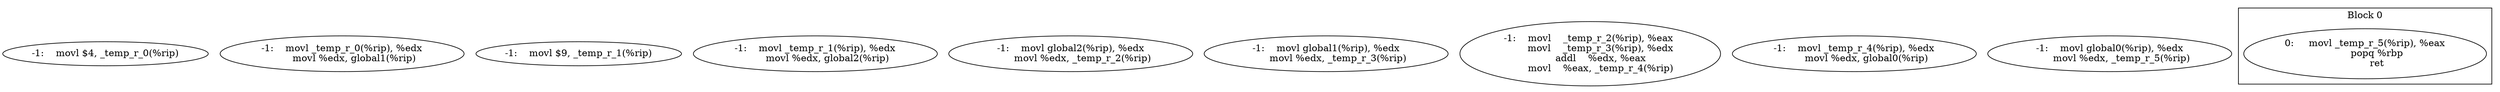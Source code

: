 digraph CFG {
"0x5642f6a42910" [label="-1: 	movl $4, _temp_r_0(%rip)
"];
"0x5642f6a42940" [label="-1: 	movl _temp_r_0(%rip), %edx
	movl %edx, global1(%rip)
"];
"0x5642f6a42970" [label="-1: 	movl $9, _temp_r_1(%rip)
"];
"0x5642f6a429a0" [label="-1: 	movl _temp_r_1(%rip), %edx
	movl %edx, global2(%rip)
"];
"0x5642f6a429d0" [label="-1: 	movl global2(%rip), %edx
	movl %edx, _temp_r_2(%rip)
"];
"0x5642f6a42a00" [label="-1: 	movl global1(%rip), %edx
	movl %edx, _temp_r_3(%rip)
"];
"0x5642f6a42a30" [label="-1: 	movl    _temp_r_2(%rip), %eax 
	movl    _temp_r_3(%rip), %edx 
	addl    %edx, %eax 
	movl    %eax, _temp_r_4(%rip) 
"];
"0x5642f6a42a60" [label="-1: 	movl _temp_r_4(%rip), %edx
	movl %edx, global0(%rip)
"];
"0x5642f6a42a90" [label="-1: 	movl global0(%rip), %edx
	movl %edx, _temp_r_5(%rip)
"];
subgraph cluster_0 {
label="Block 0";
"0x5642f6a42ac0" [label="0: 	movl _temp_r_5(%rip), %eax
	popq %rbp
	ret
"];
}
}
